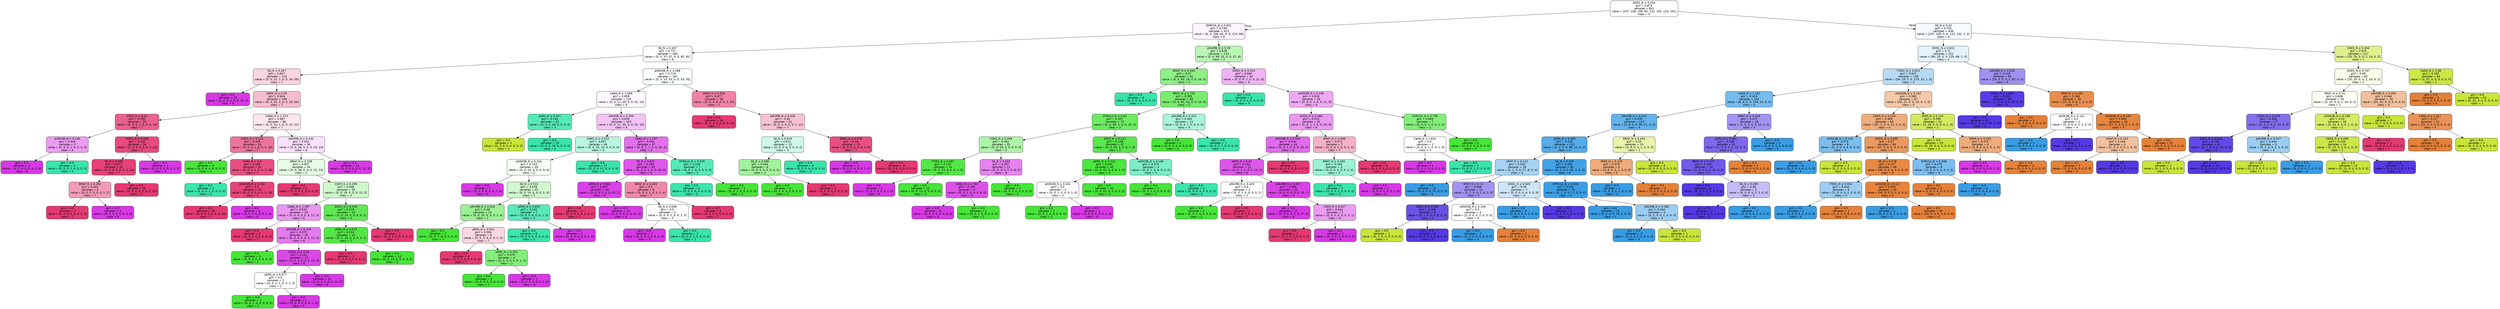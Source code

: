 digraph Tree {
node [shape=box, style="filled, rounded", color="black", fontname=helvetica] ;
edge [fontname=helvetica] ;
0 [label=<SOD1_N &le; 0.424<br/>gini = 0.873<br/>samples = 852<br/>value = [107, 108, 106, 82, 122, 102, 124, 101]<br/>class = 6>, fillcolor="#fffeff"] ;
1 [label=<DYRK1A_N &le; 0.551<br/>gini = 0.748<br/>samples = 413<br/>value = [0, 3, 106, 82, 0, 0, 123, 99]<br/>class = 6>, fillcolor="#fdf4fe"] ;
0 -> 1 [labeldistance=2.5, labelangle=45, headlabel="True"] ;
2 [label=<S6_N &le; 0.437<br/>gini = 0.727<br/>samples = 280<br/>value = [0, 3, 37, 57, 0, 0, 92, 91]<br/>class = 6>, fillcolor="#fffeff"] ;
1 -> 2 ;
3 [label=<S6_N &le; 0.267<br/>gini = 0.637<br/>samples = 119<br/>value = [0, 0, 22, 2, 0, 0, 39, 56]<br/>class = 7>, fillcolor="#f9d5e1"] ;
2 -> 3 ;
4 [label=<gini = 0.0<br/>samples = 10<br/>value = [0, 0, 0, 0, 0, 0, 10, 0]<br/>class = 6>, fillcolor="#d739e5"] ;
3 -> 4 ;
5 [label=<pERK_N &le; 0.49<br/>gini = 0.624<br/>samples = 109<br/>value = [0, 0, 22, 2, 0, 0, 29, 56]<br/>class = 7>, fillcolor="#f6bccf"] ;
3 -> 5 ;
6 [label=<CDK5_N &le; 0.24<br/>gini = 0.295<br/>samples = 29<br/>value = [0, 0, 0, 1, 0, 0, 4, 24]<br/>class = 7>, fillcolor="#ea618e"] ;
5 -> 6 ;
7 [label=<pGSK3B_N &le; 0.146<br/>gini = 0.444<br/>samples = 3<br/>value = [0, 0, 0, 1, 0, 0, 2, 0]<br/>class = 6>, fillcolor="#eb9cf2"] ;
6 -> 7 ;
8 [label=<gini = 0.0<br/>samples = 2<br/>value = [0, 0, 0, 0, 0, 0, 2, 0]<br/>class = 6>, fillcolor="#d739e5"] ;
7 -> 8 ;
9 [label=<gini = 0.0<br/>samples = 1<br/>value = [0, 0, 0, 1, 0, 0, 0, 0]<br/>class = 3>, fillcolor="#39e5ac"] ;
7 -> 9 ;
10 [label=<SOD1_N &le; 0.346<br/>gini = 0.142<br/>samples = 26<br/>value = [0, 0, 0, 0, 0, 0, 2, 24]<br/>class = 7>, fillcolor="#e7497e"] ;
6 -> 10 ;
11 [label=<S6_N &le; 0.289<br/>gini = 0.077<br/>samples = 25<br/>value = [0, 0, 0, 0, 0, 0, 1, 24]<br/>class = 7>, fillcolor="#e64178"] ;
10 -> 11 ;
12 [label=<BRAF_N &le; 0.281<br/>gini = 0.444<br/>samples = 3<br/>value = [0, 0, 0, 0, 0, 0, 1, 2]<br/>class = 7>, fillcolor="#f29cb8"] ;
11 -> 12 ;
13 [label=<gini = 0.0<br/>samples = 2<br/>value = [0, 0, 0, 0, 0, 0, 0, 2]<br/>class = 7>, fillcolor="#e53972"] ;
12 -> 13 ;
14 [label=<gini = 0.0<br/>samples = 1<br/>value = [0, 0, 0, 0, 0, 0, 1, 0]<br/>class = 6>, fillcolor="#d739e5"] ;
12 -> 14 ;
15 [label=<gini = 0.0<br/>samples = 22<br/>value = [0, 0, 0, 0, 0, 0, 0, 22]<br/>class = 7>, fillcolor="#e53972"] ;
11 -> 15 ;
16 [label=<gini = 0.0<br/>samples = 1<br/>value = [0, 0, 0, 0, 0, 0, 1, 0]<br/>class = 6>, fillcolor="#d739e5"] ;
10 -> 16 ;
17 [label=<CaNA_N &le; 1.373<br/>gini = 0.667<br/>samples = 80<br/>value = [0, 0, 22, 1, 0, 0, 25, 32]<br/>class = 7>, fillcolor="#fce6ed"] ;
5 -> 17 ;
18 [label=<CDK5_N &le; 0.224<br/>gini = 0.406<br/>samples = 24<br/>value = [0, 0, 4, 1, 0, 0, 1, 18]<br/>class = 7>, fillcolor="#ed749c"] ;
17 -> 18 ;
19 [label=<gini = 0.0<br/>samples = 4<br/>value = [0, 0, 4, 0, 0, 0, 0, 0]<br/>class = 2>, fillcolor="#47e539"] ;
18 -> 19 ;
20 [label=<CaNA_N &le; 1.0<br/>gini = 0.185<br/>samples = 20<br/>value = [0, 0, 0, 1, 0, 0, 1, 18]<br/>class = 7>, fillcolor="#e84e81"] ;
18 -> 20 ;
21 [label=<gini = 0.0<br/>samples = 1<br/>value = [0, 0, 0, 1, 0, 0, 0, 0]<br/>class = 3>, fillcolor="#39e5ac"] ;
20 -> 21 ;
22 [label=<pGSK3B_N &le; 0.182<br/>gini = 0.1<br/>samples = 19<br/>value = [0, 0, 0, 0, 0, 0, 1, 18]<br/>class = 7>, fillcolor="#e6447a"] ;
20 -> 22 ;
23 [label=<gini = 0.0<br/>samples = 18<br/>value = [0, 0, 0, 0, 0, 0, 0, 18]<br/>class = 7>, fillcolor="#e53972"] ;
22 -> 23 ;
24 [label=<gini = 0.0<br/>samples = 1<br/>value = [0, 0, 0, 0, 0, 0, 1, 0]<br/>class = 6>, fillcolor="#d739e5"] ;
22 -> 24 ;
25 [label=<pNUMB_N &le; 0.442<br/>gini = 0.651<br/>samples = 56<br/>value = [0, 0, 18, 0, 0, 0, 24, 14]<br/>class = 6>, fillcolor="#f9e0fb"] ;
17 -> 25 ;
26 [label=<BRAF_N &le; 0.338<br/>gini = 0.657<br/>samples = 44<br/>value = [0, 0, 18, 0, 0, 0, 12, 14]<br/>class = 2>, fillcolor="#e6fce5"] ;
25 -> 26 ;
27 [label=<gini = 0.0<br/>samples = 9<br/>value = [0, 0, 0, 0, 0, 0, 0, 9]<br/>class = 7>, fillcolor="#e53972"] ;
26 -> 27 ;
28 [label=<CDK5_N &le; 0.298<br/>gini = 0.598<br/>samples = 35<br/>value = [0, 0, 18, 0, 0, 0, 12, 5]<br/>class = 2>, fillcolor="#cff8cb"] ;
26 -> 28 ;
29 [label=<CaNA_N &le; 1.397<br/>gini = 0.532<br/>samples = 19<br/>value = [0, 0, 4, 0, 0, 0, 12, 3]<br/>class = 6>, fillcolor="#ea95f1"] ;
28 -> 29 ;
30 [label=<gini = 0.0<br/>samples = 3<br/>value = [0, 0, 0, 0, 0, 0, 0, 3]<br/>class = 7>, fillcolor="#e53972"] ;
29 -> 30 ;
31 [label=<pNUMB_N &le; 0.319<br/>gini = 0.375<br/>samples = 16<br/>value = [0, 0, 4, 0, 0, 0, 12, 0]<br/>class = 6>, fillcolor="#e47bee"] ;
29 -> 31 ;
32 [label=<gini = 0.0<br/>samples = 3<br/>value = [0, 0, 3, 0, 0, 0, 0, 0]<br/>class = 2>, fillcolor="#47e539"] ;
31 -> 32 ;
33 [label=<ITSN1_N &le; 0.56<br/>gini = 0.142<br/>samples = 13<br/>value = [0, 0, 1, 0, 0, 0, 12, 0]<br/>class = 6>, fillcolor="#da49e7"] ;
31 -> 33 ;
34 [label=<pERK_N &le; 0.577<br/>gini = 0.5<br/>samples = 2<br/>value = [0, 0, 1, 0, 0, 0, 1, 0]<br/>class = 2>, fillcolor="#ffffff"] ;
33 -> 34 ;
35 [label=<gini = 0.0<br/>samples = 1<br/>value = [0, 0, 1, 0, 0, 0, 0, 0]<br/>class = 2>, fillcolor="#47e539"] ;
34 -> 35 ;
36 [label=<gini = 0.0<br/>samples = 1<br/>value = [0, 0, 0, 0, 0, 0, 1, 0]<br/>class = 6>, fillcolor="#d739e5"] ;
34 -> 36 ;
37 [label=<gini = 0.0<br/>samples = 11<br/>value = [0, 0, 0, 0, 0, 0, 11, 0]<br/>class = 6>, fillcolor="#d739e5"] ;
33 -> 37 ;
38 [label=<SOD1_N &le; 0.345<br/>gini = 0.219<br/>samples = 16<br/>value = [0, 0, 14, 0, 0, 0, 0, 2]<br/>class = 2>, fillcolor="#61e955"] ;
28 -> 38 ;
39 [label=<pERK_N &le; 0.513<br/>gini = 0.124<br/>samples = 15<br/>value = [0, 0, 14, 0, 0, 0, 0, 1]<br/>class = 2>, fillcolor="#54e747"] ;
38 -> 39 ;
40 [label=<gini = 0.0<br/>samples = 1<br/>value = [0, 0, 0, 0, 0, 0, 0, 1]<br/>class = 7>, fillcolor="#e53972"] ;
39 -> 40 ;
41 [label=<gini = 0.0<br/>samples = 14<br/>value = [0, 0, 14, 0, 0, 0, 0, 0]<br/>class = 2>, fillcolor="#47e539"] ;
39 -> 41 ;
42 [label=<gini = 0.0<br/>samples = 1<br/>value = [0, 0, 0, 0, 0, 0, 0, 1]<br/>class = 7>, fillcolor="#e53972"] ;
38 -> 42 ;
43 [label=<gini = 0.0<br/>samples = 12<br/>value = [0, 0, 0, 0, 0, 0, 12, 0]<br/>class = 6>, fillcolor="#d739e5"] ;
25 -> 43 ;
44 [label=<pGSK3B_N &le; 0.188<br/>gini = 0.719<br/>samples = 161<br/>value = [0, 3, 15, 55, 0, 0, 53, 35]<br/>class = 3>, fillcolor="#fbfffd"] ;
2 -> 44 ;
45 [label=<CaNA_N &le; 1.369<br/>gini = 0.659<br/>samples = 125<br/>value = [0, 3, 11, 49, 0, 0, 52, 10]<br/>class = 6>, fillcolor="#fdf7fe"] ;
44 -> 45 ;
46 [label=<pERK_N &le; 0.347<br/>gini = 0.236<br/>samples = 22<br/>value = [0, 3, 0, 19, 0, 0, 0, 0]<br/>class = 3>, fillcolor="#58e9b9"] ;
45 -> 46 ;
47 [label=<gini = 0.0<br/>samples = 3<br/>value = [0, 3, 0, 0, 0, 0, 0, 0]<br/>class = 1>, fillcolor="#c8e539"] ;
46 -> 47 ;
48 [label=<gini = 0.0<br/>samples = 19<br/>value = [0, 0, 0, 19, 0, 0, 0, 0]<br/>class = 3>, fillcolor="#39e5ac"] ;
46 -> 48 ;
49 [label=<pNUMB_N &le; 0.356<br/>gini = 0.639<br/>samples = 103<br/>value = [0, 0, 11, 30, 0, 0, 52, 10]<br/>class = 6>, fillcolor="#f3c3f7"] ;
45 -> 49 ;
50 [label=<CDK5_N &le; 0.315<br/>gini = 0.657<br/>samples = 46<br/>value = [0, 0, 10, 23, 0, 0, 9, 4]<br/>class = 3>, fillcolor="#b8f6e1"] ;
49 -> 50 ;
51 [label=<pGSK3B_N &le; 0.154<br/>gini = 0.723<br/>samples = 29<br/>value = [0, 0, 10, 6, 0, 0, 9, 4]<br/>class = 2>, fillcolor="#f6fef5"] ;
50 -> 51 ;
52 [label=<gini = 0.0<br/>samples = 7<br/>value = [0, 0, 0, 0, 0, 0, 7, 0]<br/>class = 6>, fillcolor="#d739e5"] ;
51 -> 52 ;
53 [label=<S6_N &le; 0.515<br/>gini = 0.678<br/>samples = 22<br/>value = [0, 0, 10, 6, 0, 0, 2, 4]<br/>class = 2>, fillcolor="#d1f8ce"] ;
51 -> 53 ;
54 [label=<pNUMB_N &le; 0.326<br/>gini = 0.48<br/>samples = 15<br/>value = [0, 0, 10, 0, 0, 0, 1, 4]<br/>class = 2>, fillcolor="#9bf193"] ;
53 -> 54 ;
55 [label=<gini = 0.0<br/>samples = 7<br/>value = [0, 0, 7, 0, 0, 0, 0, 0]<br/>class = 2>, fillcolor="#47e539"] ;
54 -> 55 ;
56 [label=<pERK_N &le; 0.631<br/>gini = 0.594<br/>samples = 8<br/>value = [0, 0, 3, 0, 0, 0, 1, 4]<br/>class = 7>, fillcolor="#fad7e3"] ;
54 -> 56 ;
57 [label=<gini = 0.0<br/>samples = 4<br/>value = [0, 0, 0, 0, 0, 0, 0, 4]<br/>class = 7>, fillcolor="#e53972"] ;
56 -> 57 ;
58 [label=<pERK_N &le; 0.792<br/>gini = 0.375<br/>samples = 4<br/>value = [0, 0, 3, 0, 0, 0, 1, 0]<br/>class = 2>, fillcolor="#84ee7b"] ;
56 -> 58 ;
59 [label=<gini = 0.0<br/>samples = 3<br/>value = [0, 0, 3, 0, 0, 0, 0, 0]<br/>class = 2>, fillcolor="#47e539"] ;
58 -> 59 ;
60 [label=<gini = 0.0<br/>samples = 1<br/>value = [0, 0, 0, 0, 0, 0, 1, 0]<br/>class = 6>, fillcolor="#d739e5"] ;
58 -> 60 ;
61 [label=<pERK_N &le; 0.654<br/>gini = 0.245<br/>samples = 7<br/>value = [0, 0, 0, 6, 0, 0, 1, 0]<br/>class = 3>, fillcolor="#5ae9ba"] ;
53 -> 61 ;
62 [label=<gini = 0.0<br/>samples = 6<br/>value = [0, 0, 0, 6, 0, 0, 0, 0]<br/>class = 3>, fillcolor="#39e5ac"] ;
61 -> 62 ;
63 [label=<gini = 0.0<br/>samples = 1<br/>value = [0, 0, 0, 0, 0, 0, 1, 0]<br/>class = 6>, fillcolor="#d739e5"] ;
61 -> 63 ;
64 [label=<gini = 0.0<br/>samples = 17<br/>value = [0, 0, 0, 17, 0, 0, 0, 0]<br/>class = 3>, fillcolor="#39e5ac"] ;
50 -> 64 ;
65 [label=<CaNA_N &le; 1.787<br/>gini = 0.404<br/>samples = 57<br/>value = [0, 0, 1, 7, 0, 0, 43, 6]<br/>class = 6>, fillcolor="#e270ec"] ;
49 -> 65 ;
66 [label=<S6_N &le; 0.621<br/>gini = 0.246<br/>samples = 50<br/>value = [0, 0, 0, 1, 0, 0, 43, 6]<br/>class = 6>, fillcolor="#dd58e9"] ;
65 -> 66 ;
67 [label=<pERK_N &le; 0.482<br/>gini = 0.087<br/>samples = 44<br/>value = [0, 0, 0, 0, 0, 0, 42, 2]<br/>class = 6>, fillcolor="#d942e6"] ;
66 -> 67 ;
68 [label=<gini = 0.0<br/>samples = 2<br/>value = [0, 0, 0, 0, 0, 0, 0, 2]<br/>class = 7>, fillcolor="#e53972"] ;
67 -> 68 ;
69 [label=<gini = 0.0<br/>samples = 42<br/>value = [0, 0, 0, 0, 0, 0, 42, 0]<br/>class = 6>, fillcolor="#d739e5"] ;
67 -> 69 ;
70 [label=<BRAF_N &le; 0.433<br/>gini = 0.5<br/>samples = 6<br/>value = [0, 0, 0, 1, 0, 0, 1, 4]<br/>class = 7>, fillcolor="#ef88aa"] ;
66 -> 70 ;
71 [label=<S6_N &le; 0.638<br/>gini = 0.5<br/>samples = 2<br/>value = [0, 0, 0, 1, 0, 0, 1, 0]<br/>class = 3>, fillcolor="#ffffff"] ;
70 -> 71 ;
72 [label=<gini = 0.0<br/>samples = 1<br/>value = [0, 0, 0, 0, 0, 0, 1, 0]<br/>class = 6>, fillcolor="#d739e5"] ;
71 -> 72 ;
73 [label=<gini = 0.0<br/>samples = 1<br/>value = [0, 0, 0, 1, 0, 0, 0, 0]<br/>class = 3>, fillcolor="#39e5ac"] ;
71 -> 73 ;
74 [label=<gini = 0.0<br/>samples = 4<br/>value = [0, 0, 0, 0, 0, 0, 0, 4]<br/>class = 7>, fillcolor="#e53972"] ;
70 -> 74 ;
75 [label=<DYRK1A_N &le; 0.525<br/>gini = 0.245<br/>samples = 7<br/>value = [0, 0, 1, 6, 0, 0, 0, 0]<br/>class = 3>, fillcolor="#5ae9ba"] ;
65 -> 75 ;
76 [label=<gini = 0.0<br/>samples = 6<br/>value = [0, 0, 0, 6, 0, 0, 0, 0]<br/>class = 3>, fillcolor="#39e5ac"] ;
75 -> 76 ;
77 [label=<gini = 0.0<br/>samples = 1<br/>value = [0, 0, 1, 0, 0, 0, 0, 0]<br/>class = 2>, fillcolor="#47e539"] ;
75 -> 77 ;
78 [label=<BRAF_N &le; 0.336<br/>gini = 0.477<br/>samples = 36<br/>value = [0, 0, 4, 6, 0, 0, 1, 25]<br/>class = 7>, fillcolor="#ef82a6"] ;
44 -> 78 ;
79 [label=<gini = 0.0<br/>samples = 14<br/>value = [0, 0, 0, 0, 0, 0, 0, 14]<br/>class = 7>, fillcolor="#e53972"] ;
78 -> 79 ;
80 [label=<pNUMB_N &le; 0.426<br/>gini = 0.64<br/>samples = 22<br/>value = [0, 0, 4, 6, 0, 0, 1, 11]<br/>class = 7>, fillcolor="#f7c1d3"] ;
78 -> 80 ;
81 [label=<S6_N &le; 0.619<br/>gini = 0.611<br/>samples = 12<br/>value = [0, 0, 4, 6, 0, 0, 0, 2]<br/>class = 3>, fillcolor="#cef8ea"] ;
80 -> 81 ;
82 [label=<S6_N &le; 0.585<br/>gini = 0.444<br/>samples = 6<br/>value = [0, 0, 4, 0, 0, 0, 0, 2]<br/>class = 2>, fillcolor="#a3f29c"] ;
81 -> 82 ;
83 [label=<gini = 0.0<br/>samples = 4<br/>value = [0, 0, 4, 0, 0, 0, 0, 0]<br/>class = 2>, fillcolor="#47e539"] ;
82 -> 83 ;
84 [label=<gini = 0.0<br/>samples = 2<br/>value = [0, 0, 0, 0, 0, 0, 0, 2]<br/>class = 7>, fillcolor="#e53972"] ;
82 -> 84 ;
85 [label=<gini = 0.0<br/>samples = 6<br/>value = [0, 0, 0, 6, 0, 0, 0, 0]<br/>class = 3>, fillcolor="#39e5ac"] ;
81 -> 85 ;
86 [label=<BRAF_N &le; 0.378<br/>gini = 0.18<br/>samples = 10<br/>value = [0, 0, 0, 0, 0, 0, 1, 9]<br/>class = 7>, fillcolor="#e84f82"] ;
80 -> 86 ;
87 [label=<gini = 0.0<br/>samples = 1<br/>value = [0, 0, 0, 0, 0, 0, 1, 0]<br/>class = 6>, fillcolor="#d739e5"] ;
86 -> 87 ;
88 [label=<gini = 0.0<br/>samples = 9<br/>value = [0, 0, 0, 0, 0, 0, 0, 9]<br/>class = 7>, fillcolor="#e53972"] ;
86 -> 88 ;
89 [label=<pNUMB_N &le; 0.39<br/>gini = 0.638<br/>samples = 133<br/>value = [0, 0, 69, 25, 0, 0, 31, 8]<br/>class = 2>, fillcolor="#baf5b5"] ;
1 -> 89 ;
90 [label=<BRAF_N &le; 0.442<br/>gini = 0.47<br/>samples = 91<br/>value = [0, 0, 63, 18, 0, 0, 10, 0]<br/>class = 2>, fillcolor="#8eef85"] ;
89 -> 90 ;
91 [label=<gini = 0.0<br/>samples = 8<br/>value = [0, 0, 0, 8, 0, 0, 0, 0]<br/>class = 3>, fillcolor="#39e5ac"] ;
90 -> 91 ;
92 [label=<BRAF_N &le; 0.726<br/>gini = 0.395<br/>samples = 83<br/>value = [0, 0, 63, 10, 0, 0, 10, 0]<br/>class = 2>, fillcolor="#79ec6f"] ;
90 -> 92 ;
93 [label=<DYRK1A_N &le; 0.62<br/>gini = 0.307<br/>samples = 72<br/>value = [0, 0, 59, 3, 0, 0, 10, 0]<br/>class = 2>, fillcolor="#6eea63"] ;
92 -> 93 ;
94 [label=<CDK5_N &le; 0.299<br/>gini = 0.461<br/>samples = 25<br/>value = [0, 0, 16, 0, 0, 0, 9, 0]<br/>class = 2>, fillcolor="#aef4a8"] ;
93 -> 94 ;
95 [label=<ITSN1_N &le; 0.697<br/>gini = 0.133<br/>samples = 14<br/>value = [0, 0, 13, 0, 0, 0, 1, 0]<br/>class = 2>, fillcolor="#55e748"] ;
94 -> 95 ;
96 [label=<gini = 0.0<br/>samples = 1<br/>value = [0, 0, 0, 0, 0, 0, 1, 0]<br/>class = 6>, fillcolor="#d739e5"] ;
95 -> 96 ;
97 [label=<gini = 0.0<br/>samples = 13<br/>value = [0, 0, 13, 0, 0, 0, 0, 0]<br/>class = 2>, fillcolor="#47e539"] ;
95 -> 97 ;
98 [label=<S6_N &le; 0.603<br/>gini = 0.397<br/>samples = 11<br/>value = [0, 0, 3, 0, 0, 0, 8, 0]<br/>class = 6>, fillcolor="#e683ef"] ;
94 -> 98 ;
99 [label=<CaNA_N &le; 1.743<br/>gini = 0.198<br/>samples = 9<br/>value = [0, 0, 1, 0, 0, 0, 8, 0]<br/>class = 6>, fillcolor="#dc52e8"] ;
98 -> 99 ;
100 [label=<gini = 0.0<br/>samples = 8<br/>value = [0, 0, 0, 0, 0, 0, 8, 0]<br/>class = 6>, fillcolor="#d739e5"] ;
99 -> 100 ;
101 [label=<gini = 0.0<br/>samples = 1<br/>value = [0, 0, 1, 0, 0, 0, 0, 0]<br/>class = 2>, fillcolor="#47e539"] ;
99 -> 101 ;
102 [label=<gini = 0.0<br/>samples = 2<br/>value = [0, 0, 2, 0, 0, 0, 0, 0]<br/>class = 2>, fillcolor="#47e539"] ;
98 -> 102 ;
103 [label=<GFAP_N &le; 0.122<br/>gini = 0.158<br/>samples = 47<br/>value = [0, 0, 43, 3, 0, 0, 1, 0]<br/>class = 2>, fillcolor="#58e74b"] ;
93 -> 103 ;
104 [label=<pERK_N &le; 0.712<br/>gini = 0.045<br/>samples = 43<br/>value = [0, 0, 42, 0, 0, 0, 1, 0]<br/>class = 2>, fillcolor="#4be63e"] ;
103 -> 104 ;
105 [label=<pGSK3B_N &le; 0.161<br/>gini = 0.5<br/>samples = 2<br/>value = [0, 0, 1, 0, 0, 0, 1, 0]<br/>class = 2>, fillcolor="#ffffff"] ;
104 -> 105 ;
106 [label=<gini = 0.0<br/>samples = 1<br/>value = [0, 0, 1, 0, 0, 0, 0, 0]<br/>class = 2>, fillcolor="#47e539"] ;
105 -> 106 ;
107 [label=<gini = 0.0<br/>samples = 1<br/>value = [0, 0, 0, 0, 0, 0, 1, 0]<br/>class = 6>, fillcolor="#d739e5"] ;
105 -> 107 ;
108 [label=<gini = 0.0<br/>samples = 41<br/>value = [0, 0, 41, 0, 0, 0, 0, 0]<br/>class = 2>, fillcolor="#47e539"] ;
104 -> 108 ;
109 [label=<pGSK3B_N &le; 0.169<br/>gini = 0.375<br/>samples = 4<br/>value = [0, 0, 1, 3, 0, 0, 0, 0]<br/>class = 3>, fillcolor="#7beec8"] ;
103 -> 109 ;
110 [label=<gini = 0.0<br/>samples = 1<br/>value = [0, 0, 1, 0, 0, 0, 0, 0]<br/>class = 2>, fillcolor="#47e539"] ;
109 -> 110 ;
111 [label=<gini = 0.0<br/>samples = 3<br/>value = [0, 0, 0, 3, 0, 0, 0, 0]<br/>class = 3>, fillcolor="#39e5ac"] ;
109 -> 111 ;
112 [label=<pNUMB_N &le; 0.323<br/>gini = 0.463<br/>samples = 11<br/>value = [0, 0, 4, 7, 0, 0, 0, 0]<br/>class = 3>, fillcolor="#aaf4db"] ;
92 -> 112 ;
113 [label=<gini = 0.0<br/>samples = 4<br/>value = [0, 0, 4, 0, 0, 0, 0, 0]<br/>class = 2>, fillcolor="#47e539"] ;
112 -> 113 ;
114 [label=<gini = 0.0<br/>samples = 7<br/>value = [0, 0, 0, 7, 0, 0, 0, 0]<br/>class = 3>, fillcolor="#39e5ac"] ;
112 -> 114 ;
115 [label=<SOD1_N &le; 0.315<br/>gini = 0.666<br/>samples = 42<br/>value = [0, 0, 6, 7, 0, 0, 21, 8]<br/>class = 6>, fillcolor="#f0b3f5"] ;
89 -> 115 ;
116 [label=<gini = 0.0<br/>samples = 4<br/>value = [0, 0, 0, 4, 0, 0, 0, 0]<br/>class = 3>, fillcolor="#39e5ac"] ;
115 -> 116 ;
117 [label=<pGSK3B_N &le; 0.195<br/>gini = 0.619<br/>samples = 38<br/>value = [0, 0, 6, 3, 0, 0, 21, 8]<br/>class = 6>, fillcolor="#eea9f4"] ;
115 -> 117 ;
118 [label=<SOD1_N &le; 0.386<br/>gini = 0.512<br/>samples = 31<br/>value = [0, 0, 1, 2, 0, 0, 20, 8]<br/>class = 6>, fillcolor="#ea98f1"] ;
117 -> 118 ;
119 [label=<pNUMB_N &le; 0.543<br/>gini = 0.344<br/>samples = 24<br/>value = [0, 0, 1, 0, 0, 0, 19, 4]<br/>class = 6>, fillcolor="#e16aec"] ;
118 -> 119 ;
120 [label=<pERK_N &le; 0.81<br/>gini = 0.244<br/>samples = 22<br/>value = [0, 0, 1, 0, 0, 0, 19, 2]<br/>class = 6>, fillcolor="#dd57e9"] ;
119 -> 120 ;
121 [label=<pNUMB_N &le; 0.429<br/>gini = 0.5<br/>samples = 2<br/>value = [0, 0, 1, 0, 0, 0, 0, 1]<br/>class = 2>, fillcolor="#ffffff"] ;
120 -> 121 ;
122 [label=<gini = 0.0<br/>samples = 1<br/>value = [0, 0, 1, 0, 0, 0, 0, 0]<br/>class = 2>, fillcolor="#47e539"] ;
121 -> 122 ;
123 [label=<gini = 0.0<br/>samples = 1<br/>value = [0, 0, 0, 0, 0, 0, 0, 1]<br/>class = 7>, fillcolor="#e53972"] ;
121 -> 123 ;
124 [label=<pNUMB_N &le; 0.507<br/>gini = 0.095<br/>samples = 20<br/>value = [0, 0, 0, 0, 0, 0, 19, 1]<br/>class = 6>, fillcolor="#d943e6"] ;
120 -> 124 ;
125 [label=<gini = 0.0<br/>samples = 17<br/>value = [0, 0, 0, 0, 0, 0, 17, 0]<br/>class = 6>, fillcolor="#d739e5"] ;
124 -> 125 ;
126 [label=<CDK5_N &le; 0.317<br/>gini = 0.444<br/>samples = 3<br/>value = [0, 0, 0, 0, 0, 0, 2, 1]<br/>class = 6>, fillcolor="#eb9cf2"] ;
124 -> 126 ;
127 [label=<gini = 0.0<br/>samples = 1<br/>value = [0, 0, 0, 0, 0, 0, 0, 1]<br/>class = 7>, fillcolor="#e53972"] ;
126 -> 127 ;
128 [label=<gini = 0.0<br/>samples = 2<br/>value = [0, 0, 0, 0, 0, 0, 2, 0]<br/>class = 6>, fillcolor="#d739e5"] ;
126 -> 128 ;
129 [label=<gini = 0.0<br/>samples = 2<br/>value = [0, 0, 0, 0, 0, 0, 0, 2]<br/>class = 7>, fillcolor="#e53972"] ;
119 -> 129 ;
130 [label=<BRAF_N &le; 0.496<br/>gini = 0.571<br/>samples = 7<br/>value = [0, 0, 0, 2, 0, 0, 1, 4]<br/>class = 7>, fillcolor="#f5b0c7"] ;
118 -> 130 ;
131 [label=<BRAF_N &le; 0.455<br/>gini = 0.444<br/>samples = 3<br/>value = [0, 0, 0, 2, 0, 0, 1, 0]<br/>class = 3>, fillcolor="#9cf2d6"] ;
130 -> 131 ;
132 [label=<gini = 0.0<br/>samples = 2<br/>value = [0, 0, 0, 2, 0, 0, 0, 0]<br/>class = 3>, fillcolor="#39e5ac"] ;
131 -> 132 ;
133 [label=<gini = 0.0<br/>samples = 1<br/>value = [0, 0, 0, 0, 0, 0, 1, 0]<br/>class = 6>, fillcolor="#d739e5"] ;
131 -> 133 ;
134 [label=<gini = 0.0<br/>samples = 4<br/>value = [0, 0, 0, 0, 0, 0, 0, 4]<br/>class = 7>, fillcolor="#e53972"] ;
130 -> 134 ;
135 [label=<DYRK1A_N &le; 0.709<br/>gini = 0.449<br/>samples = 7<br/>value = [0, 0, 5, 1, 0, 0, 1, 0]<br/>class = 2>, fillcolor="#84ee7b"] ;
117 -> 135 ;
136 [label=<CaNA_N &le; 1.642<br/>gini = 0.5<br/>samples = 2<br/>value = [0, 0, 0, 1, 0, 0, 1, 0]<br/>class = 3>, fillcolor="#ffffff"] ;
135 -> 136 ;
137 [label=<gini = 0.0<br/>samples = 1<br/>value = [0, 0, 0, 0, 0, 0, 1, 0]<br/>class = 6>, fillcolor="#d739e5"] ;
136 -> 137 ;
138 [label=<gini = 0.0<br/>samples = 1<br/>value = [0, 0, 0, 1, 0, 0, 0, 0]<br/>class = 3>, fillcolor="#39e5ac"] ;
136 -> 138 ;
139 [label=<gini = 0.0<br/>samples = 5<br/>value = [0, 0, 5, 0, 0, 0, 0, 0]<br/>class = 2>, fillcolor="#47e539"] ;
135 -> 139 ;
140 [label=<S6_N &le; 0.42<br/>gini = 0.752<br/>samples = 439<br/>value = [107, 105, 0, 0, 122, 102, 1, 2]<br/>class = 4>, fillcolor="#f6fbfe"] ;
0 -> 140 [labeldistance=2.5, labelangle=-45, headlabel="False"] ;
141 [label=<SOD1_N &le; 0.811<br/>gini = 0.71<br/>samples = 322<br/>value = [84, 29, 0, 0, 120, 88, 1, 0]<br/>class = 4>, fillcolor="#e4f2fb"] ;
140 -> 141 ;
142 [label=<ITSN1_N &le; 0.513<br/>gini = 0.641<br/>samples = 228<br/>value = [56, 29, 0, 0, 119, 23, 1, 0]<br/>class = 4>, fillcolor="#b6dbf5"] ;
141 -> 142 ;
143 [label=<CaNA_N &le; 1.187<br/>gini = 0.424<br/>samples = 141<br/>value = [6, 8, 0, 0, 104, 23, 0, 0]<br/>class = 4>, fillcolor="#77bced"] ;
142 -> 143 ;
144 [label=<pNUMB_N &le; 0.414<br/>gini = 0.338<br/>samples = 123<br/>value = [5, 8, 0, 0, 99, 11, 0, 0]<br/>class = 4>, fillcolor="#63b2eb"] ;
143 -> 144 ;
145 [label=<pERK_N &le; 0.309<br/>gini = 0.238<br/>samples = 113<br/>value = [2, 2, 0, 0, 98, 11, 0, 0]<br/>class = 4>, fillcolor="#56abe9"] ;
144 -> 145 ;
146 [label=<GFAP_N &le; 0.112<br/>gini = 0.543<br/>samples = 28<br/>value = [2, 1, 0, 0, 17, 8, 0, 0]<br/>class = 4>, fillcolor="#a6d3f3"] ;
145 -> 146 ;
147 [label=<gini = 0.0<br/>samples = 15<br/>value = [0, 0, 0, 0, 15, 0, 0, 0]<br/>class = 4>, fillcolor="#399de5"] ;
146 -> 147 ;
148 [label=<GFAP_N &le; 0.13<br/>gini = 0.568<br/>samples = 13<br/>value = [2, 1, 0, 0, 2, 8, 0, 0]<br/>class = 5>, fillcolor="#a393f1"] ;
146 -> 148 ;
149 [label=<SOD1_N &le; 0.435<br/>gini = 0.198<br/>samples = 9<br/>value = [0, 1, 0, 0, 0, 8, 0, 0]<br/>class = 5>, fillcolor="#6b52e8"] ;
148 -> 149 ;
150 [label=<gini = 0.0<br/>samples = 1<br/>value = [0, 1, 0, 0, 0, 0, 0, 0]<br/>class = 1>, fillcolor="#c8e539"] ;
149 -> 150 ;
151 [label=<gini = 0.0<br/>samples = 8<br/>value = [0, 0, 0, 0, 0, 8, 0, 0]<br/>class = 5>, fillcolor="#5639e5"] ;
149 -> 151 ;
152 [label=<pGSK3B_N &le; 0.154<br/>gini = 0.5<br/>samples = 4<br/>value = [2, 0, 0, 0, 2, 0, 0, 0]<br/>class = 0>, fillcolor="#ffffff"] ;
148 -> 152 ;
153 [label=<gini = 0.0<br/>samples = 2<br/>value = [0, 0, 0, 0, 2, 0, 0, 0]<br/>class = 4>, fillcolor="#399de5"] ;
152 -> 153 ;
154 [label=<gini = 0.0<br/>samples = 2<br/>value = [2, 0, 0, 0, 0, 0, 0, 0]<br/>class = 0>, fillcolor="#e58139"] ;
152 -> 154 ;
155 [label=<S6_N &le; 0.226<br/>gini = 0.091<br/>samples = 85<br/>value = [0, 1, 0, 0, 81, 3, 0, 0]<br/>class = 4>, fillcolor="#43a2e6"] ;
145 -> 155 ;
156 [label=<SOD1_N &le; 0.645<br/>gini = 0.49<br/>samples = 7<br/>value = [0, 0, 0, 0, 4, 3, 0, 0]<br/>class = 4>, fillcolor="#cee6f8"] ;
155 -> 156 ;
157 [label=<gini = 0.0<br/>samples = 4<br/>value = [0, 0, 0, 0, 4, 0, 0, 0]<br/>class = 4>, fillcolor="#399de5"] ;
156 -> 157 ;
158 [label=<gini = 0.0<br/>samples = 3<br/>value = [0, 0, 0, 0, 0, 3, 0, 0]<br/>class = 5>, fillcolor="#5639e5"] ;
156 -> 158 ;
159 [label=<DYRK1A_N &le; 0.334<br/>gini = 0.025<br/>samples = 78<br/>value = [0, 1, 0, 0, 77, 0, 0, 0]<br/>class = 4>, fillcolor="#3c9ee5"] ;
155 -> 159 ;
160 [label=<gini = 0.0<br/>samples = 75<br/>value = [0, 0, 0, 0, 75, 0, 0, 0]<br/>class = 4>, fillcolor="#399de5"] ;
159 -> 160 ;
161 [label=<pNUMB_N &le; 0.382<br/>gini = 0.444<br/>samples = 3<br/>value = [0, 1, 0, 0, 2, 0, 0, 0]<br/>class = 4>, fillcolor="#9ccef2"] ;
159 -> 161 ;
162 [label=<gini = 0.0<br/>samples = 2<br/>value = [0, 0, 0, 0, 2, 0, 0, 0]<br/>class = 4>, fillcolor="#399de5"] ;
161 -> 162 ;
163 [label=<gini = 0.0<br/>samples = 1<br/>value = [0, 1, 0, 0, 0, 0, 0, 0]<br/>class = 1>, fillcolor="#c8e539"] ;
161 -> 163 ;
164 [label=<BRAF_N &le; 0.263<br/>gini = 0.54<br/>samples = 10<br/>value = [3, 6, 0, 0, 1, 0, 0, 0]<br/>class = 1>, fillcolor="#e7f4aa"] ;
144 -> 164 ;
165 [label=<GFAP_N &le; 0.135<br/>gini = 0.375<br/>samples = 4<br/>value = [3, 0, 0, 0, 1, 0, 0, 0]<br/>class = 0>, fillcolor="#eeab7b"] ;
164 -> 165 ;
166 [label=<gini = 0.0<br/>samples = 1<br/>value = [0, 0, 0, 0, 1, 0, 0, 0]<br/>class = 4>, fillcolor="#399de5"] ;
165 -> 166 ;
167 [label=<gini = 0.0<br/>samples = 3<br/>value = [3, 0, 0, 0, 0, 0, 0, 0]<br/>class = 0>, fillcolor="#e58139"] ;
165 -> 167 ;
168 [label=<gini = 0.0<br/>samples = 6<br/>value = [0, 6, 0, 0, 0, 0, 0, 0]<br/>class = 1>, fillcolor="#c8e539"] ;
164 -> 168 ;
169 [label=<BRAF_N &le; 0.318<br/>gini = 0.475<br/>samples = 18<br/>value = [1, 0, 0, 0, 5, 12, 0, 0]<br/>class = 5>, fillcolor="#a494f1"] ;
143 -> 169 ;
170 [label=<pERK_N &le; 0.361<br/>gini = 0.338<br/>samples = 15<br/>value = [1, 0, 0, 0, 2, 12, 0, 0]<br/>class = 5>, fillcolor="#7d67eb"] ;
169 -> 170 ;
171 [label=<BRAF_N &le; 0.272<br/>gini = 0.245<br/>samples = 14<br/>value = [0, 0, 0, 0, 2, 12, 0, 0]<br/>class = 5>, fillcolor="#725ae9"] ;
170 -> 171 ;
172 [label=<gini = 0.0<br/>samples = 9<br/>value = [0, 0, 0, 0, 0, 9, 0, 0]<br/>class = 5>, fillcolor="#5639e5"] ;
171 -> 172 ;
173 [label=<S6_N &le; 0.299<br/>gini = 0.48<br/>samples = 5<br/>value = [0, 0, 0, 0, 2, 3, 0, 0]<br/>class = 5>, fillcolor="#c7bdf6"] ;
171 -> 173 ;
174 [label=<gini = 0.0<br/>samples = 3<br/>value = [0, 0, 0, 0, 0, 3, 0, 0]<br/>class = 5>, fillcolor="#5639e5"] ;
173 -> 174 ;
175 [label=<gini = 0.0<br/>samples = 2<br/>value = [0, 0, 0, 0, 2, 0, 0, 0]<br/>class = 4>, fillcolor="#399de5"] ;
173 -> 175 ;
176 [label=<gini = 0.0<br/>samples = 1<br/>value = [1, 0, 0, 0, 0, 0, 0, 0]<br/>class = 0>, fillcolor="#e58139"] ;
170 -> 176 ;
177 [label=<gini = 0.0<br/>samples = 3<br/>value = [0, 0, 0, 0, 3, 0, 0, 0]<br/>class = 4>, fillcolor="#399de5"] ;
169 -> 177 ;
178 [label=<pGSK3B_N &le; 0.162<br/>gini = 0.582<br/>samples = 87<br/>value = [50, 21, 0, 0, 15, 0, 1, 0]<br/>class = 0>, fillcolor="#f4c8a8"] ;
142 -> 178 ;
179 [label=<CDK5_N &le; 0.244<br/>gini = 0.405<br/>samples = 64<br/>value = [47, 2, 0, 0, 15, 0, 0, 0]<br/>class = 0>, fillcolor="#eead7e"] ;
178 -> 179 ;
180 [label=<pGSK3B_N &le; 0.144<br/>gini = 0.375<br/>samples = 8<br/>value = [0, 2, 0, 0, 6, 0, 0, 0]<br/>class = 4>, fillcolor="#7bbeee"] ;
179 -> 180 ;
181 [label=<gini = 0.0<br/>samples = 6<br/>value = [0, 0, 0, 0, 6, 0, 0, 0]<br/>class = 4>, fillcolor="#399de5"] ;
180 -> 181 ;
182 [label=<gini = 0.0<br/>samples = 2<br/>value = [0, 2, 0, 0, 0, 0, 0, 0]<br/>class = 1>, fillcolor="#c8e539"] ;
180 -> 182 ;
183 [label=<SOD1_N &le; 0.695<br/>gini = 0.27<br/>samples = 56<br/>value = [47, 0, 0, 0, 9, 0, 0, 0]<br/>class = 0>, fillcolor="#ea995f"] ;
179 -> 183 ;
184 [label=<S6_N &le; 0.278<br/>gini = 0.117<br/>samples = 48<br/>value = [45, 0, 0, 0, 3, 0, 0, 0]<br/>class = 0>, fillcolor="#e78946"] ;
183 -> 184 ;
185 [label=<ITSN1_N &le; 0.552<br/>gini = 0.444<br/>samples = 3<br/>value = [1, 0, 0, 0, 2, 0, 0, 0]<br/>class = 4>, fillcolor="#9ccef2"] ;
184 -> 185 ;
186 [label=<gini = 0.0<br/>samples = 2<br/>value = [0, 0, 0, 0, 2, 0, 0, 0]<br/>class = 4>, fillcolor="#399de5"] ;
185 -> 186 ;
187 [label=<gini = 0.0<br/>samples = 1<br/>value = [1, 0, 0, 0, 0, 0, 0, 0]<br/>class = 0>, fillcolor="#e58139"] ;
185 -> 187 ;
188 [label=<pGSK3B_N &le; 0.12<br/>gini = 0.043<br/>samples = 45<br/>value = [44, 0, 0, 0, 1, 0, 0, 0]<br/>class = 0>, fillcolor="#e6843d"] ;
184 -> 188 ;
189 [label=<gini = 0.0<br/>samples = 1<br/>value = [0, 0, 0, 0, 1, 0, 0, 0]<br/>class = 4>, fillcolor="#399de5"] ;
188 -> 189 ;
190 [label=<gini = 0.0<br/>samples = 44<br/>value = [44, 0, 0, 0, 0, 0, 0, 0]<br/>class = 0>, fillcolor="#e58139"] ;
188 -> 190 ;
191 [label=<DYRK1A_N &le; 0.288<br/>gini = 0.375<br/>samples = 8<br/>value = [2, 0, 0, 0, 6, 0, 0, 0]<br/>class = 4>, fillcolor="#7bbeee"] ;
183 -> 191 ;
192 [label=<gini = 0.0<br/>samples = 2<br/>value = [2, 0, 0, 0, 0, 0, 0, 0]<br/>class = 0>, fillcolor="#e58139"] ;
191 -> 192 ;
193 [label=<gini = 0.0<br/>samples = 6<br/>value = [0, 0, 0, 0, 6, 0, 0, 0]<br/>class = 4>, fillcolor="#399de5"] ;
191 -> 193 ;
194 [label=<GFAP_N &le; 0.133<br/>gini = 0.299<br/>samples = 23<br/>value = [3, 19, 0, 0, 0, 0, 1, 0]<br/>class = 1>, fillcolor="#d3ea61"] ;
178 -> 194 ;
195 [label=<gini = 0.0<br/>samples = 19<br/>value = [0, 19, 0, 0, 0, 0, 0, 0]<br/>class = 1>, fillcolor="#c8e539"] ;
194 -> 195 ;
196 [label=<GFAP_N &le; 0.135<br/>gini = 0.375<br/>samples = 4<br/>value = [3, 0, 0, 0, 0, 0, 1, 0]<br/>class = 0>, fillcolor="#eeab7b"] ;
194 -> 196 ;
197 [label=<gini = 0.0<br/>samples = 1<br/>value = [0, 0, 0, 0, 0, 0, 1, 0]<br/>class = 6>, fillcolor="#d739e5"] ;
196 -> 197 ;
198 [label=<gini = 0.0<br/>samples = 3<br/>value = [3, 0, 0, 0, 0, 0, 0, 0]<br/>class = 0>, fillcolor="#e58139"] ;
196 -> 198 ;
199 [label=<pNUMB_N &le; 0.328<br/>gini = 0.433<br/>samples = 94<br/>value = [28, 0, 0, 0, 1, 65, 0, 0]<br/>class = 5>, fillcolor="#a090f0"] ;
141 -> 199 ;
200 [label=<SOD1_N &le; 1.458<br/>gini = 0.031<br/>samples = 64<br/>value = [1, 0, 0, 0, 0, 63, 0, 0]<br/>class = 5>, fillcolor="#593ce5"] ;
199 -> 200 ;
201 [label=<gini = 0.0<br/>samples = 63<br/>value = [0, 0, 0, 0, 0, 63, 0, 0]<br/>class = 5>, fillcolor="#5639e5"] ;
200 -> 201 ;
202 [label=<gini = 0.0<br/>samples = 1<br/>value = [1, 0, 0, 0, 0, 0, 0, 0]<br/>class = 0>, fillcolor="#e58139"] ;
200 -> 202 ;
203 [label=<GFAP_N &le; 0.106<br/>gini = 0.184<br/>samples = 30<br/>value = [27, 0, 0, 0, 1, 2, 0, 0]<br/>class = 0>, fillcolor="#e88e4e"] ;
199 -> 203 ;
204 [label=<pGSK3B_N &le; 0.141<br/>gini = 0.5<br/>samples = 2<br/>value = [0, 0, 0, 0, 1, 1, 0, 0]<br/>class = 4>, fillcolor="#ffffff"] ;
203 -> 204 ;
205 [label=<gini = 0.0<br/>samples = 1<br/>value = [0, 0, 0, 0, 1, 0, 0, 0]<br/>class = 4>, fillcolor="#399de5"] ;
204 -> 205 ;
206 [label=<gini = 0.0<br/>samples = 1<br/>value = [0, 0, 0, 0, 0, 1, 0, 0]<br/>class = 5>, fillcolor="#5639e5"] ;
204 -> 206 ;
207 [label=<pGSK3B_N &le; 0.145<br/>gini = 0.069<br/>samples = 28<br/>value = [27, 0, 0, 0, 0, 1, 0, 0]<br/>class = 0>, fillcolor="#e68640"] ;
203 -> 207 ;
208 [label=<GFAP_N &le; 0.123<br/>gini = 0.444<br/>samples = 3<br/>value = [2, 0, 0, 0, 0, 1, 0, 0]<br/>class = 0>, fillcolor="#f2c09c"] ;
207 -> 208 ;
209 [label=<gini = 0.0<br/>samples = 2<br/>value = [2, 0, 0, 0, 0, 0, 0, 0]<br/>class = 0>, fillcolor="#e58139"] ;
208 -> 209 ;
210 [label=<gini = 0.0<br/>samples = 1<br/>value = [0, 0, 0, 0, 0, 1, 0, 0]<br/>class = 5>, fillcolor="#5639e5"] ;
208 -> 210 ;
211 [label=<gini = 0.0<br/>samples = 25<br/>value = [25, 0, 0, 0, 0, 0, 0, 0]<br/>class = 0>, fillcolor="#e58139"] ;
207 -> 211 ;
212 [label=<CDK5_N &le; 0.304<br/>gini = 0.525<br/>samples = 117<br/>value = [23, 76, 0, 0, 2, 14, 0, 2]<br/>class = 1>, fillcolor="#e0f08f"] ;
140 -> 212 ;
213 [label=<SOD1_N &le; 0.747<br/>gini = 0.69<br/>samples = 63<br/>value = [20, 25, 0, 0, 2, 14, 0, 2]<br/>class = 1>, fillcolor="#f9fce8"] ;
212 -> 213 ;
214 [label=<BRAF_N &le; 0.24<br/>gini = 0.606<br/>samples = 33<br/>value = [0, 15, 0, 0, 2, 14, 0, 2]<br/>class = 1>, fillcolor="#fcfef5"] ;
213 -> 214 ;
215 [label=<ITSN1_N &le; 0.478<br/>gini = 0.388<br/>samples = 17<br/>value = [0, 2, 0, 0, 2, 13, 0, 0]<br/>class = 5>, fillcolor="#836eec"] ;
214 -> 215 ;
216 [label=<SOD1_N &le; 0.445<br/>gini = 0.133<br/>samples = 14<br/>value = [0, 1, 0, 0, 0, 13, 0, 0]<br/>class = 5>, fillcolor="#6348e7"] ;
215 -> 216 ;
217 [label=<gini = 0.0<br/>samples = 1<br/>value = [0, 1, 0, 0, 0, 0, 0, 0]<br/>class = 1>, fillcolor="#c8e539"] ;
216 -> 217 ;
218 [label=<gini = 0.0<br/>samples = 13<br/>value = [0, 0, 0, 0, 0, 13, 0, 0]<br/>class = 5>, fillcolor="#5639e5"] ;
216 -> 218 ;
219 [label=<pNUMB_N &le; 0.327<br/>gini = 0.444<br/>samples = 3<br/>value = [0, 1, 0, 0, 2, 0, 0, 0]<br/>class = 4>, fillcolor="#9ccef2"] ;
215 -> 219 ;
220 [label=<gini = 0.0<br/>samples = 1<br/>value = [0, 1, 0, 0, 0, 0, 0, 0]<br/>class = 1>, fillcolor="#c8e539"] ;
219 -> 220 ;
221 [label=<gini = 0.0<br/>samples = 2<br/>value = [0, 0, 0, 0, 2, 0, 0, 0]<br/>class = 4>, fillcolor="#399de5"] ;
219 -> 221 ;
222 [label=<pGSK3B_N &le; 0.189<br/>gini = 0.32<br/>samples = 16<br/>value = [0, 13, 0, 0, 0, 1, 0, 2]<br/>class = 1>, fillcolor="#d4eb63"] ;
214 -> 222 ;
223 [label=<CDK5_N &le; 0.299<br/>gini = 0.133<br/>samples = 14<br/>value = [0, 13, 0, 0, 0, 1, 0, 0]<br/>class = 1>, fillcolor="#cce748"] ;
222 -> 223 ;
224 [label=<gini = 0.0<br/>samples = 13<br/>value = [0, 13, 0, 0, 0, 0, 0, 0]<br/>class = 1>, fillcolor="#c8e539"] ;
223 -> 224 ;
225 [label=<gini = 0.0<br/>samples = 1<br/>value = [0, 0, 0, 0, 0, 1, 0, 0]<br/>class = 5>, fillcolor="#5639e5"] ;
223 -> 225 ;
226 [label=<gini = 0.0<br/>samples = 2<br/>value = [0, 0, 0, 0, 0, 0, 0, 2]<br/>class = 7>, fillcolor="#e53972"] ;
222 -> 226 ;
227 [label=<pNUMB_N &le; 0.293<br/>gini = 0.444<br/>samples = 30<br/>value = [20, 10, 0, 0, 0, 0, 0, 0]<br/>class = 0>, fillcolor="#f2c09c"] ;
213 -> 227 ;
228 [label=<gini = 0.0<br/>samples = 7<br/>value = [0, 7, 0, 0, 0, 0, 0, 0]<br/>class = 1>, fillcolor="#c8e539"] ;
227 -> 228 ;
229 [label=<CaNA_N &le; 1.327<br/>gini = 0.227<br/>samples = 23<br/>value = [20, 3, 0, 0, 0, 0, 0, 0]<br/>class = 0>, fillcolor="#e99457"] ;
227 -> 229 ;
230 [label=<gini = 0.0<br/>samples = 20<br/>value = [20, 0, 0, 0, 0, 0, 0, 0]<br/>class = 0>, fillcolor="#e58139"] ;
229 -> 230 ;
231 [label=<gini = 0.0<br/>samples = 3<br/>value = [0, 3, 0, 0, 0, 0, 0, 0]<br/>class = 1>, fillcolor="#c8e539"] ;
229 -> 231 ;
232 [label=<CaNA_N &le; 1.08<br/>gini = 0.105<br/>samples = 54<br/>value = [3, 51, 0, 0, 0, 0, 0, 0]<br/>class = 1>, fillcolor="#cbe745"] ;
212 -> 232 ;
233 [label=<gini = 0.0<br/>samples = 3<br/>value = [3, 0, 0, 0, 0, 0, 0, 0]<br/>class = 0>, fillcolor="#e58139"] ;
232 -> 233 ;
234 [label=<gini = 0.0<br/>samples = 51<br/>value = [0, 51, 0, 0, 0, 0, 0, 0]<br/>class = 1>, fillcolor="#c8e539"] ;
232 -> 234 ;
}